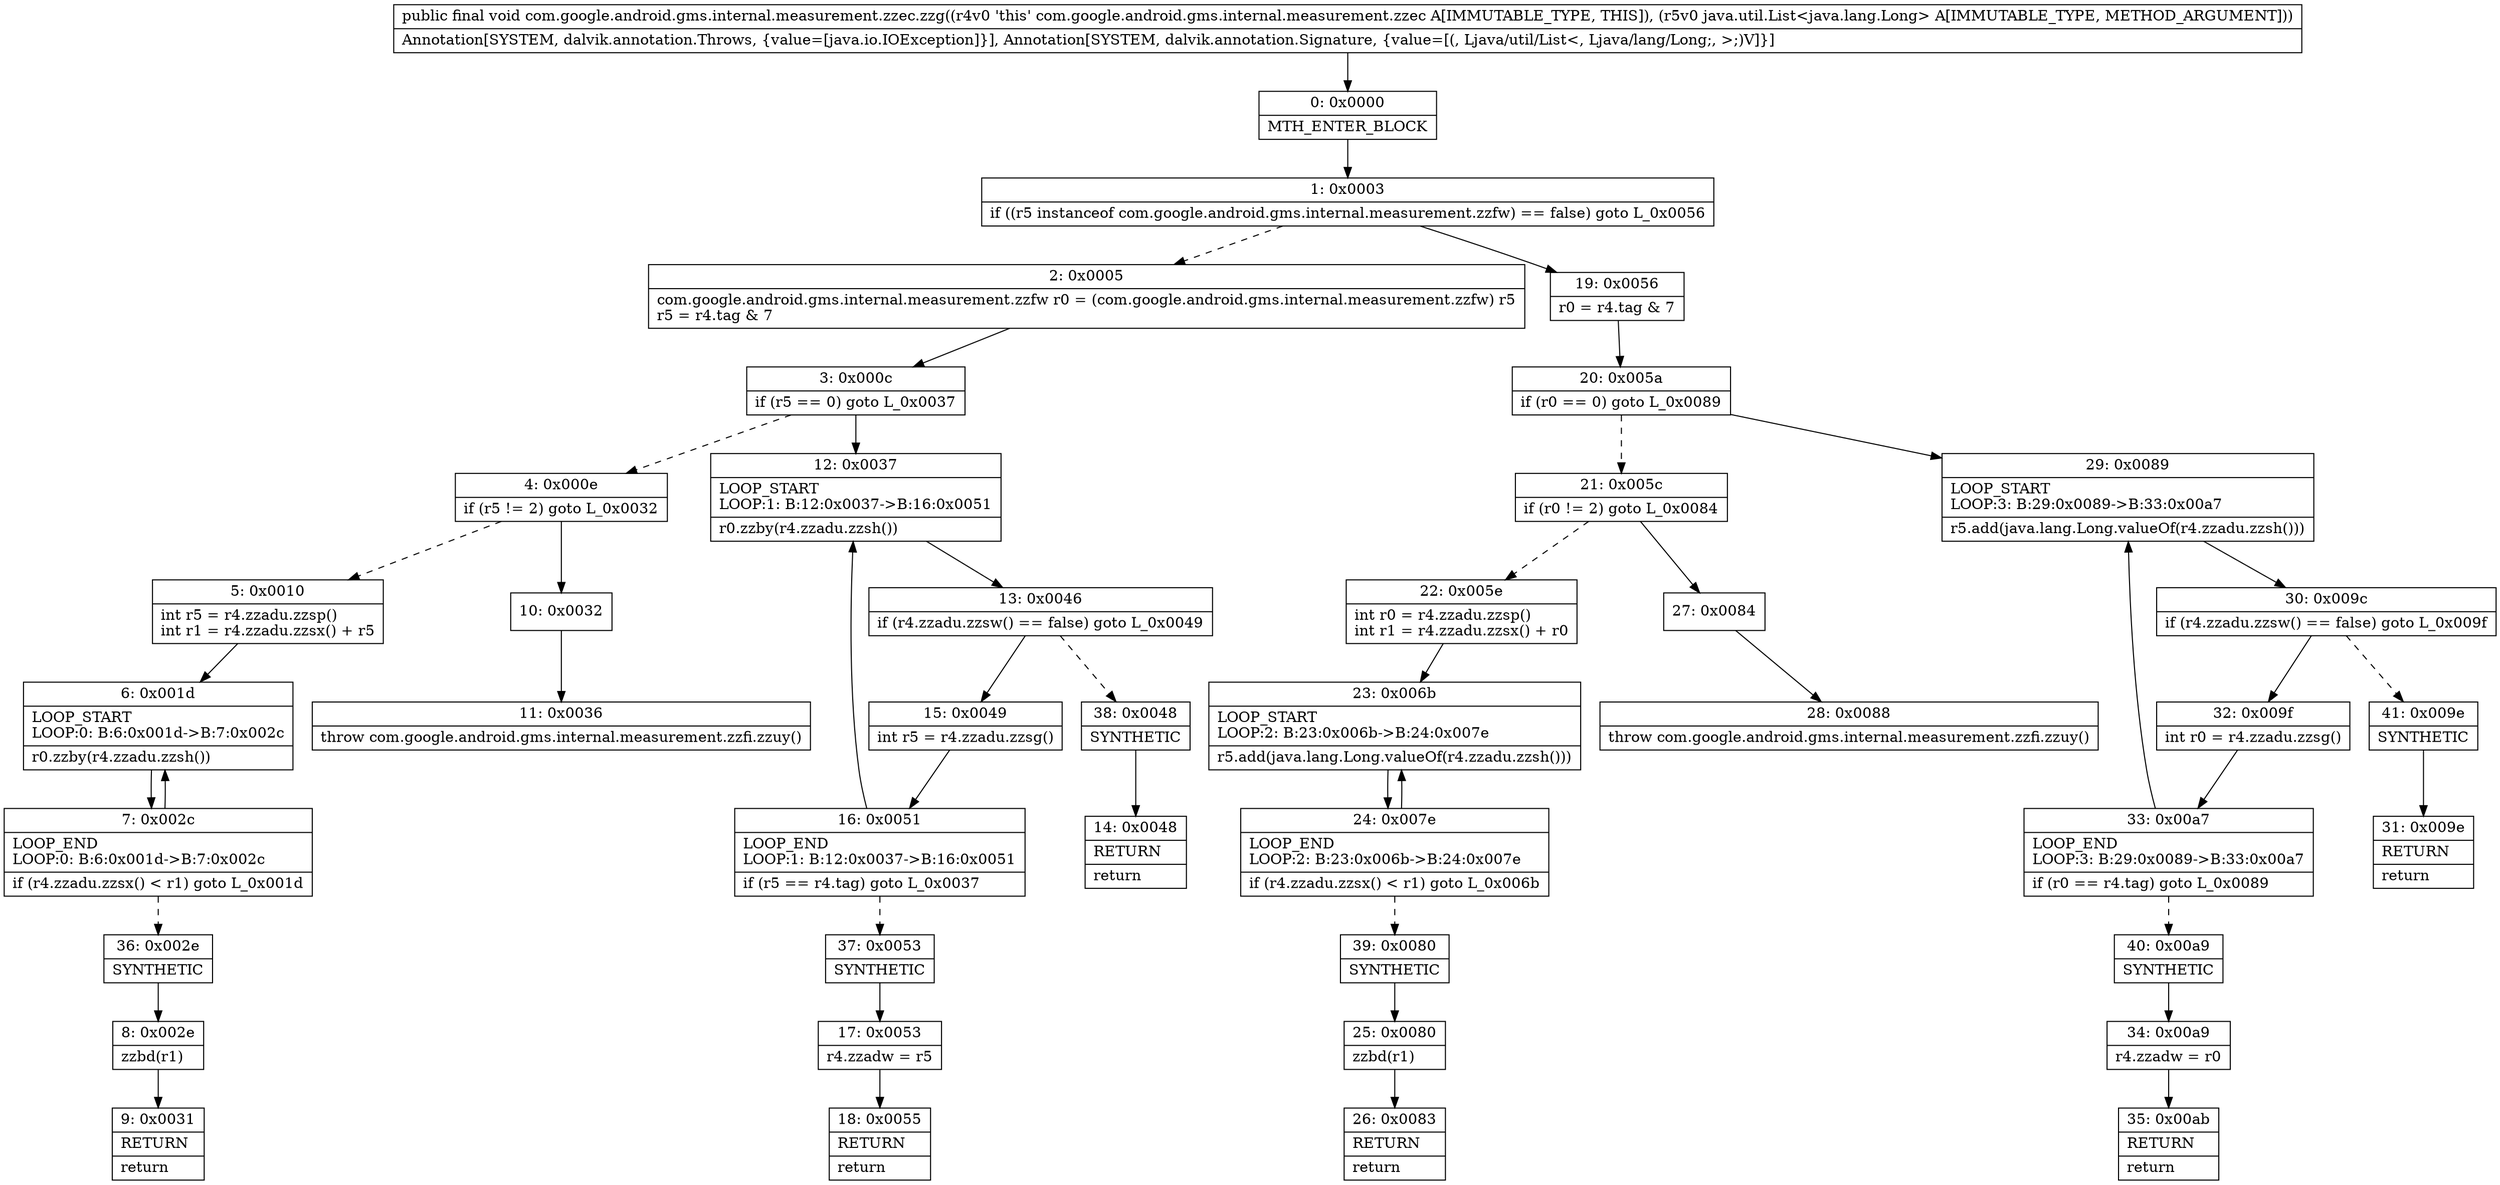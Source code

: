 digraph "CFG forcom.google.android.gms.internal.measurement.zzec.zzg(Ljava\/util\/List;)V" {
Node_0 [shape=record,label="{0\:\ 0x0000|MTH_ENTER_BLOCK\l}"];
Node_1 [shape=record,label="{1\:\ 0x0003|if ((r5 instanceof com.google.android.gms.internal.measurement.zzfw) == false) goto L_0x0056\l}"];
Node_2 [shape=record,label="{2\:\ 0x0005|com.google.android.gms.internal.measurement.zzfw r0 = (com.google.android.gms.internal.measurement.zzfw) r5\lr5 = r4.tag & 7\l}"];
Node_3 [shape=record,label="{3\:\ 0x000c|if (r5 == 0) goto L_0x0037\l}"];
Node_4 [shape=record,label="{4\:\ 0x000e|if (r5 != 2) goto L_0x0032\l}"];
Node_5 [shape=record,label="{5\:\ 0x0010|int r5 = r4.zzadu.zzsp()\lint r1 = r4.zzadu.zzsx() + r5\l}"];
Node_6 [shape=record,label="{6\:\ 0x001d|LOOP_START\lLOOP:0: B:6:0x001d\-\>B:7:0x002c\l|r0.zzby(r4.zzadu.zzsh())\l}"];
Node_7 [shape=record,label="{7\:\ 0x002c|LOOP_END\lLOOP:0: B:6:0x001d\-\>B:7:0x002c\l|if (r4.zzadu.zzsx() \< r1) goto L_0x001d\l}"];
Node_8 [shape=record,label="{8\:\ 0x002e|zzbd(r1)\l}"];
Node_9 [shape=record,label="{9\:\ 0x0031|RETURN\l|return\l}"];
Node_10 [shape=record,label="{10\:\ 0x0032}"];
Node_11 [shape=record,label="{11\:\ 0x0036|throw com.google.android.gms.internal.measurement.zzfi.zzuy()\l}"];
Node_12 [shape=record,label="{12\:\ 0x0037|LOOP_START\lLOOP:1: B:12:0x0037\-\>B:16:0x0051\l|r0.zzby(r4.zzadu.zzsh())\l}"];
Node_13 [shape=record,label="{13\:\ 0x0046|if (r4.zzadu.zzsw() == false) goto L_0x0049\l}"];
Node_14 [shape=record,label="{14\:\ 0x0048|RETURN\l|return\l}"];
Node_15 [shape=record,label="{15\:\ 0x0049|int r5 = r4.zzadu.zzsg()\l}"];
Node_16 [shape=record,label="{16\:\ 0x0051|LOOP_END\lLOOP:1: B:12:0x0037\-\>B:16:0x0051\l|if (r5 == r4.tag) goto L_0x0037\l}"];
Node_17 [shape=record,label="{17\:\ 0x0053|r4.zzadw = r5\l}"];
Node_18 [shape=record,label="{18\:\ 0x0055|RETURN\l|return\l}"];
Node_19 [shape=record,label="{19\:\ 0x0056|r0 = r4.tag & 7\l}"];
Node_20 [shape=record,label="{20\:\ 0x005a|if (r0 == 0) goto L_0x0089\l}"];
Node_21 [shape=record,label="{21\:\ 0x005c|if (r0 != 2) goto L_0x0084\l}"];
Node_22 [shape=record,label="{22\:\ 0x005e|int r0 = r4.zzadu.zzsp()\lint r1 = r4.zzadu.zzsx() + r0\l}"];
Node_23 [shape=record,label="{23\:\ 0x006b|LOOP_START\lLOOP:2: B:23:0x006b\-\>B:24:0x007e\l|r5.add(java.lang.Long.valueOf(r4.zzadu.zzsh()))\l}"];
Node_24 [shape=record,label="{24\:\ 0x007e|LOOP_END\lLOOP:2: B:23:0x006b\-\>B:24:0x007e\l|if (r4.zzadu.zzsx() \< r1) goto L_0x006b\l}"];
Node_25 [shape=record,label="{25\:\ 0x0080|zzbd(r1)\l}"];
Node_26 [shape=record,label="{26\:\ 0x0083|RETURN\l|return\l}"];
Node_27 [shape=record,label="{27\:\ 0x0084}"];
Node_28 [shape=record,label="{28\:\ 0x0088|throw com.google.android.gms.internal.measurement.zzfi.zzuy()\l}"];
Node_29 [shape=record,label="{29\:\ 0x0089|LOOP_START\lLOOP:3: B:29:0x0089\-\>B:33:0x00a7\l|r5.add(java.lang.Long.valueOf(r4.zzadu.zzsh()))\l}"];
Node_30 [shape=record,label="{30\:\ 0x009c|if (r4.zzadu.zzsw() == false) goto L_0x009f\l}"];
Node_31 [shape=record,label="{31\:\ 0x009e|RETURN\l|return\l}"];
Node_32 [shape=record,label="{32\:\ 0x009f|int r0 = r4.zzadu.zzsg()\l}"];
Node_33 [shape=record,label="{33\:\ 0x00a7|LOOP_END\lLOOP:3: B:29:0x0089\-\>B:33:0x00a7\l|if (r0 == r4.tag) goto L_0x0089\l}"];
Node_34 [shape=record,label="{34\:\ 0x00a9|r4.zzadw = r0\l}"];
Node_35 [shape=record,label="{35\:\ 0x00ab|RETURN\l|return\l}"];
Node_36 [shape=record,label="{36\:\ 0x002e|SYNTHETIC\l}"];
Node_37 [shape=record,label="{37\:\ 0x0053|SYNTHETIC\l}"];
Node_38 [shape=record,label="{38\:\ 0x0048|SYNTHETIC\l}"];
Node_39 [shape=record,label="{39\:\ 0x0080|SYNTHETIC\l}"];
Node_40 [shape=record,label="{40\:\ 0x00a9|SYNTHETIC\l}"];
Node_41 [shape=record,label="{41\:\ 0x009e|SYNTHETIC\l}"];
MethodNode[shape=record,label="{public final void com.google.android.gms.internal.measurement.zzec.zzg((r4v0 'this' com.google.android.gms.internal.measurement.zzec A[IMMUTABLE_TYPE, THIS]), (r5v0 java.util.List\<java.lang.Long\> A[IMMUTABLE_TYPE, METHOD_ARGUMENT]))  | Annotation[SYSTEM, dalvik.annotation.Throws, \{value=[java.io.IOException]\}], Annotation[SYSTEM, dalvik.annotation.Signature, \{value=[(, Ljava\/util\/List\<, Ljava\/lang\/Long;, \>;)V]\}]\l}"];
MethodNode -> Node_0;
Node_0 -> Node_1;
Node_1 -> Node_2[style=dashed];
Node_1 -> Node_19;
Node_2 -> Node_3;
Node_3 -> Node_4[style=dashed];
Node_3 -> Node_12;
Node_4 -> Node_5[style=dashed];
Node_4 -> Node_10;
Node_5 -> Node_6;
Node_6 -> Node_7;
Node_7 -> Node_6;
Node_7 -> Node_36[style=dashed];
Node_8 -> Node_9;
Node_10 -> Node_11;
Node_12 -> Node_13;
Node_13 -> Node_15;
Node_13 -> Node_38[style=dashed];
Node_15 -> Node_16;
Node_16 -> Node_12;
Node_16 -> Node_37[style=dashed];
Node_17 -> Node_18;
Node_19 -> Node_20;
Node_20 -> Node_21[style=dashed];
Node_20 -> Node_29;
Node_21 -> Node_22[style=dashed];
Node_21 -> Node_27;
Node_22 -> Node_23;
Node_23 -> Node_24;
Node_24 -> Node_23;
Node_24 -> Node_39[style=dashed];
Node_25 -> Node_26;
Node_27 -> Node_28;
Node_29 -> Node_30;
Node_30 -> Node_32;
Node_30 -> Node_41[style=dashed];
Node_32 -> Node_33;
Node_33 -> Node_29;
Node_33 -> Node_40[style=dashed];
Node_34 -> Node_35;
Node_36 -> Node_8;
Node_37 -> Node_17;
Node_38 -> Node_14;
Node_39 -> Node_25;
Node_40 -> Node_34;
Node_41 -> Node_31;
}

